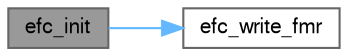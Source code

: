 digraph "efc_init"
{
 // LATEX_PDF_SIZE
  bgcolor="transparent";
  edge [fontname=FreeSans,fontsize=10,labelfontname=FreeSans,labelfontsize=10];
  node [fontname=FreeSans,fontsize=10,shape=box,height=0.2,width=0.4];
  rankdir="LR";
  Node1 [label="efc_init",height=0.2,width=0.4,color="gray40", fillcolor="grey60", style="filled", fontcolor="black",tooltip="Initialize the EFC controller."];
  Node1 -> Node2 [color="steelblue1",style="solid"];
  Node2 [label="efc_write_fmr",height=0.2,width=0.4,color="grey40", fillcolor="white", style="filled",URL="$group__sam__drivers__efc__group.html#ga3107655bd6525e135e2d89faa4e45a87",tooltip="Set mode register."];
}
